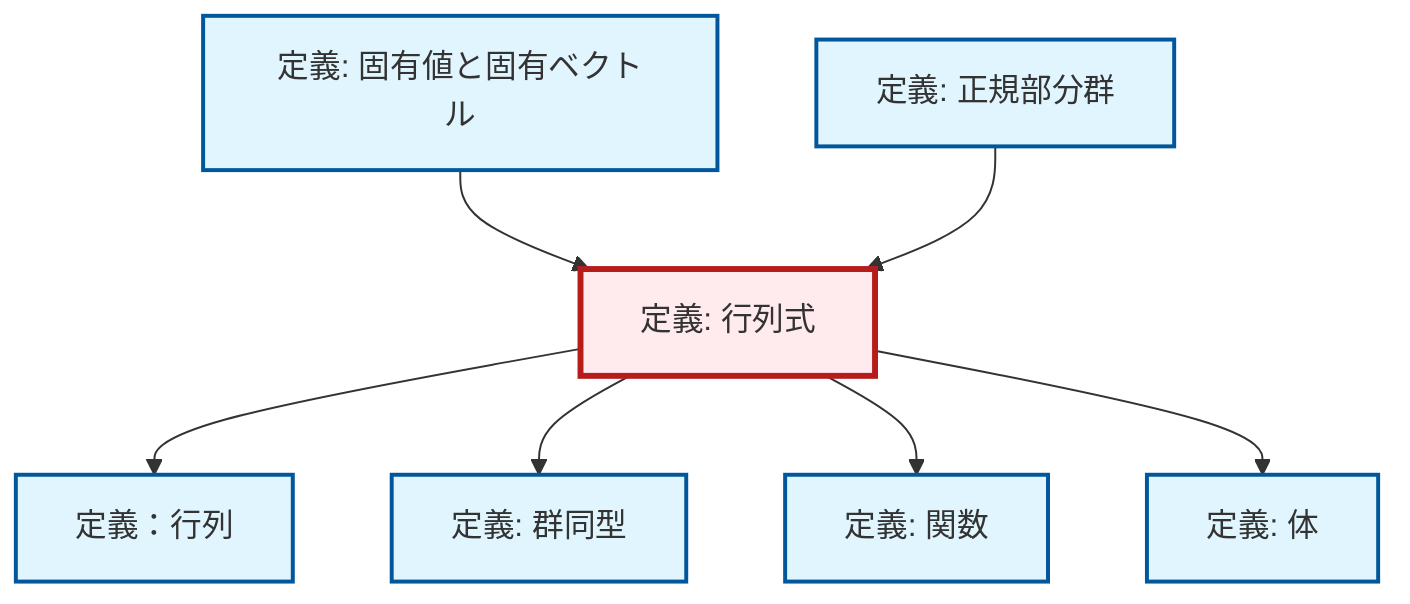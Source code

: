graph TD
    classDef definition fill:#e1f5fe,stroke:#01579b,stroke-width:2px
    classDef theorem fill:#f3e5f5,stroke:#4a148c,stroke-width:2px
    classDef axiom fill:#fff3e0,stroke:#e65100,stroke-width:2px
    classDef example fill:#e8f5e9,stroke:#1b5e20,stroke-width:2px
    classDef current fill:#ffebee,stroke:#b71c1c,stroke-width:3px
    def-normal-subgroup["定義: 正規部分群"]:::definition
    def-field["定義: 体"]:::definition
    def-eigenvalue-eigenvector["定義: 固有値と固有ベクトル"]:::definition
    def-matrix["定義：行列"]:::definition
    def-isomorphism["定義: 群同型"]:::definition
    def-determinant["定義: 行列式"]:::definition
    def-function["定義: 関数"]:::definition
    def-eigenvalue-eigenvector --> def-determinant
    def-normal-subgroup --> def-determinant
    def-determinant --> def-matrix
    def-determinant --> def-isomorphism
    def-determinant --> def-function
    def-determinant --> def-field
    class def-determinant current
